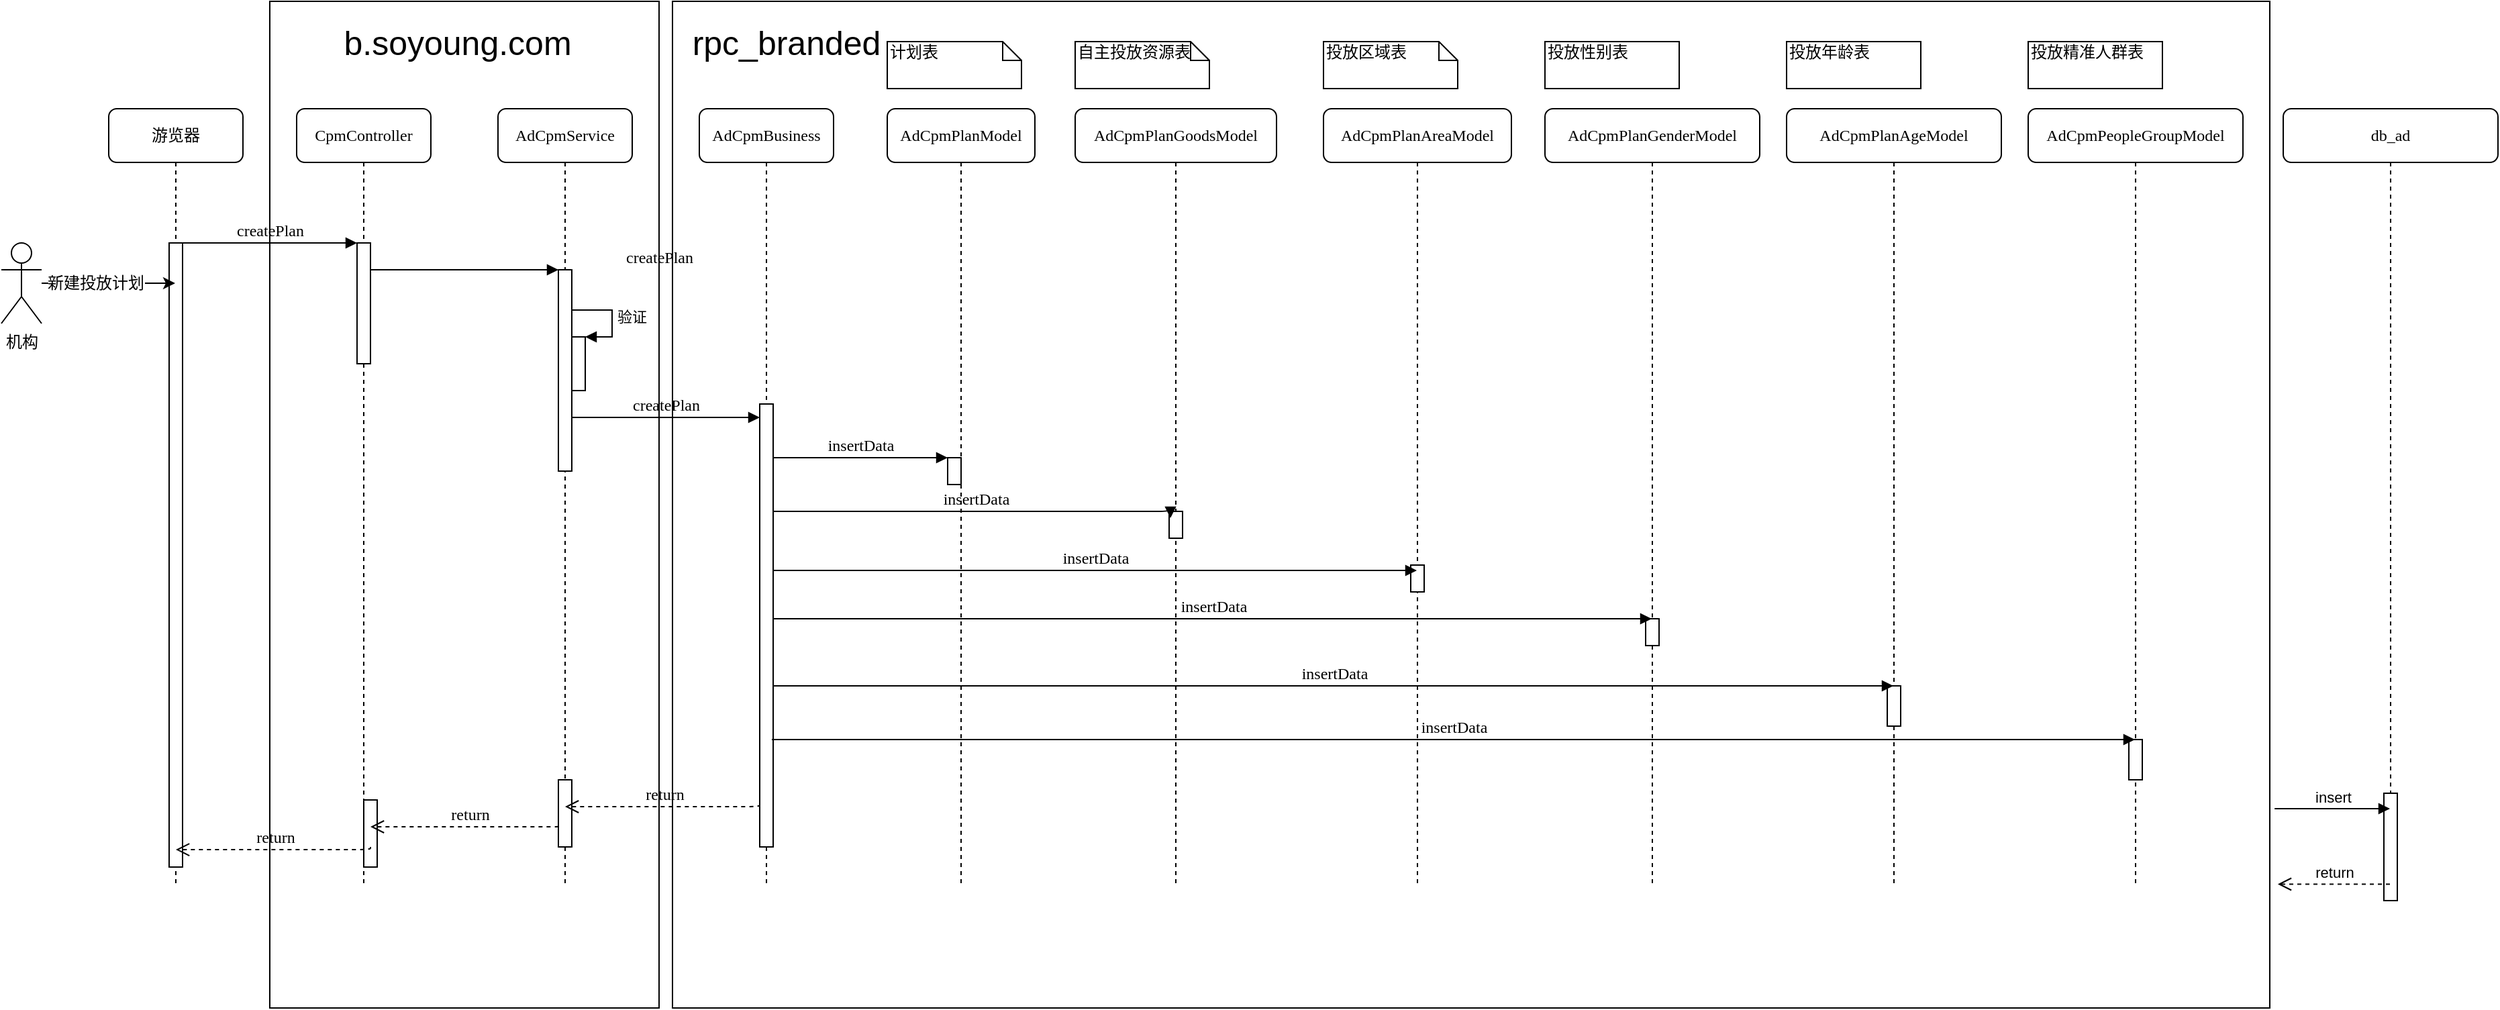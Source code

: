 <mxfile version="12.6.6" type="github" pages="2"><diagram name="Page-1" id="13e1069c-82ec-6db2-03f1-153e76fe0fe0"><mxGraphModel dx="1055" dy="675" grid="1" gridSize="10" guides="1" tooltips="1" connect="1" arrows="1" fold="1" page="1" pageScale="1" pageWidth="1100" pageHeight="850" background="#ffffff" math="0" shadow="0"><root><mxCell id="0"/><mxCell id="1" parent="0"/><mxCell id="TiNAen_RcFxAqlAkHnFC-35" value="" style="rounded=0;whiteSpace=wrap;html=1;strokeWidth=1;fontSize=1;" vertex="1" parent="1"><mxGeometry x="220" width="290" height="750" as="geometry"/></mxCell><mxCell id="TiNAen_RcFxAqlAkHnFC-3" value="" style="rounded=0;whiteSpace=wrap;html=1;" vertex="1" parent="1"><mxGeometry x="520" width="1190" height="750" as="geometry"/></mxCell><mxCell id="7baba1c4bc27f4b0-2" value="CpmController" style="shape=umlLifeline;perimeter=lifelinePerimeter;whiteSpace=wrap;html=1;container=1;collapsible=0;recursiveResize=0;outlineConnect=0;rounded=1;shadow=0;comic=0;labelBackgroundColor=none;strokeWidth=1;fontFamily=Verdana;fontSize=12;align=center;" parent="1" vertex="1"><mxGeometry x="240" y="80" width="100" height="580" as="geometry"/></mxCell><mxCell id="7baba1c4bc27f4b0-10" value="" style="html=1;points=[];perimeter=orthogonalPerimeter;rounded=0;shadow=0;comic=0;labelBackgroundColor=none;strokeWidth=1;fontFamily=Verdana;fontSize=12;align=center;" parent="7baba1c4bc27f4b0-2" vertex="1"><mxGeometry x="45" y="100" width="10" height="90" as="geometry"/></mxCell><mxCell id="TiNAen_RcFxAqlAkHnFC-40" value="" style="html=1;points=[];perimeter=orthogonalPerimeter;strokeWidth=1;fontSize=1;" vertex="1" parent="7baba1c4bc27f4b0-2"><mxGeometry x="50" y="515" width="10" height="50" as="geometry"/></mxCell><mxCell id="TiNAen_RcFxAqlAkHnFC-41" value="return" style="html=1;verticalAlign=bottom;endArrow=open;dashed=1;endSize=8;labelBackgroundColor=none;fontFamily=Verdana;fontSize=12;edgeStyle=elbowEdgeStyle;elbow=vertical;exitX=0;exitY=0.903;exitDx=0;exitDy=0;exitPerimeter=0;" edge="1" parent="7baba1c4bc27f4b0-2"><mxGeometry relative="1" as="geometry"><mxPoint x="55" y="535" as="targetPoint"/><Array as="points"><mxPoint x="185" y="535"/></Array><mxPoint x="200" y="532.99" as="sourcePoint"/></mxGeometry></mxCell><mxCell id="7baba1c4bc27f4b0-3" value="AdCpmService" style="shape=umlLifeline;perimeter=lifelinePerimeter;whiteSpace=wrap;html=1;container=1;collapsible=0;recursiveResize=0;outlineConnect=0;rounded=1;shadow=0;comic=0;labelBackgroundColor=none;strokeWidth=1;fontFamily=Verdana;fontSize=12;align=center;" parent="1" vertex="1"><mxGeometry x="390" y="80" width="100" height="580" as="geometry"/></mxCell><mxCell id="7baba1c4bc27f4b0-13" value="" style="html=1;points=[];perimeter=orthogonalPerimeter;rounded=0;shadow=0;comic=0;labelBackgroundColor=none;strokeWidth=1;fontFamily=Verdana;fontSize=12;align=center;" parent="7baba1c4bc27f4b0-3" vertex="1"><mxGeometry x="45" y="120" width="10" height="150" as="geometry"/></mxCell><mxCell id="TiNAen_RcFxAqlAkHnFC-16" value="" style="html=1;points=[];perimeter=orthogonalPerimeter;" vertex="1" parent="7baba1c4bc27f4b0-3"><mxGeometry x="55" y="170" width="10" height="40" as="geometry"/></mxCell><mxCell id="TiNAen_RcFxAqlAkHnFC-17" value="验证" style="edgeStyle=orthogonalEdgeStyle;html=1;align=left;spacingLeft=2;endArrow=block;rounded=0;entryX=1;entryY=0;" edge="1" target="TiNAen_RcFxAqlAkHnFC-16" parent="7baba1c4bc27f4b0-3" source="7baba1c4bc27f4b0-13"><mxGeometry relative="1" as="geometry"><mxPoint x="60" y="150" as="sourcePoint"/><Array as="points"><mxPoint x="85" y="150"/><mxPoint x="85" y="170"/></Array></mxGeometry></mxCell><mxCell id="TiNAen_RcFxAqlAkHnFC-39" value="" style="html=1;points=[];perimeter=orthogonalPerimeter;strokeWidth=1;fontSize=1;" vertex="1" parent="7baba1c4bc27f4b0-3"><mxGeometry x="45" y="500" width="10" height="50" as="geometry"/></mxCell><mxCell id="7baba1c4bc27f4b0-4" value="AdCpmBusiness" style="shape=umlLifeline;perimeter=lifelinePerimeter;whiteSpace=wrap;html=1;container=1;collapsible=0;recursiveResize=0;outlineConnect=0;rounded=1;shadow=0;comic=0;labelBackgroundColor=none;strokeWidth=1;fontFamily=Verdana;fontSize=12;align=center;" parent="1" vertex="1"><mxGeometry x="540" y="80" width="100" height="580" as="geometry"/></mxCell><mxCell id="7baba1c4bc27f4b0-5" value="AdCpmPlanModel" style="shape=umlLifeline;perimeter=lifelinePerimeter;whiteSpace=wrap;html=1;container=1;collapsible=0;recursiveResize=0;outlineConnect=0;rounded=1;shadow=0;comic=0;labelBackgroundColor=none;strokeWidth=1;fontFamily=Verdana;fontSize=12;align=center;" parent="1" vertex="1"><mxGeometry x="680" y="80" width="110" height="580" as="geometry"/></mxCell><mxCell id="7baba1c4bc27f4b0-19" value="" style="html=1;points=[];perimeter=orthogonalPerimeter;rounded=0;shadow=0;comic=0;labelBackgroundColor=none;strokeWidth=1;fontFamily=Verdana;fontSize=12;align=center;" parent="7baba1c4bc27f4b0-5" vertex="1"><mxGeometry x="45" y="260" width="10" height="20" as="geometry"/></mxCell><mxCell id="7baba1c4bc27f4b0-6" value="AdCpmPlanGoodsModel" style="shape=umlLifeline;perimeter=lifelinePerimeter;whiteSpace=wrap;html=1;container=1;collapsible=0;recursiveResize=0;outlineConnect=0;rounded=1;shadow=0;comic=0;labelBackgroundColor=none;strokeWidth=1;fontFamily=Verdana;fontSize=12;align=center;" parent="1" vertex="1"><mxGeometry x="820" y="80" width="150" height="580" as="geometry"/></mxCell><mxCell id="TiNAen_RcFxAqlAkHnFC-19" value="" style="html=1;points=[];perimeter=orthogonalPerimeter;rounded=0;shadow=0;comic=0;labelBackgroundColor=none;strokeWidth=1;fontFamily=Verdana;fontSize=12;align=center;" vertex="1" parent="7baba1c4bc27f4b0-6"><mxGeometry x="70" y="300" width="10" height="20" as="geometry"/></mxCell><mxCell id="7baba1c4bc27f4b0-7" value="AdCpmPlanAreaModel" style="shape=umlLifeline;perimeter=lifelinePerimeter;whiteSpace=wrap;html=1;container=1;collapsible=0;recursiveResize=0;outlineConnect=0;rounded=1;shadow=0;comic=0;labelBackgroundColor=none;strokeWidth=1;fontFamily=Verdana;fontSize=12;align=center;" parent="1" vertex="1"><mxGeometry x="1005" y="80" width="140" height="580" as="geometry"/></mxCell><mxCell id="TiNAen_RcFxAqlAkHnFC-21" value="" style="html=1;points=[];perimeter=orthogonalPerimeter;rounded=0;shadow=0;comic=0;labelBackgroundColor=none;strokeWidth=1;fontFamily=Verdana;fontSize=12;align=center;" vertex="1" parent="7baba1c4bc27f4b0-7"><mxGeometry x="65" y="340" width="10" height="20" as="geometry"/></mxCell><mxCell id="7baba1c4bc27f4b0-8" value="游览器" style="shape=umlLifeline;perimeter=lifelinePerimeter;whiteSpace=wrap;html=1;container=1;collapsible=0;recursiveResize=0;outlineConnect=0;rounded=1;shadow=0;comic=0;labelBackgroundColor=none;strokeWidth=1;fontFamily=Verdana;fontSize=12;align=center;" parent="1" vertex="1"><mxGeometry x="100" y="80" width="100" height="580" as="geometry"/></mxCell><mxCell id="7baba1c4bc27f4b0-9" value="" style="html=1;points=[];perimeter=orthogonalPerimeter;rounded=0;shadow=0;comic=0;labelBackgroundColor=none;strokeWidth=1;fontFamily=Verdana;fontSize=12;align=center;" parent="7baba1c4bc27f4b0-8" vertex="1"><mxGeometry x="45" y="100" width="10" height="465" as="geometry"/></mxCell><mxCell id="7baba1c4bc27f4b0-16" value="" style="html=1;points=[];perimeter=orthogonalPerimeter;rounded=0;shadow=0;comic=0;labelBackgroundColor=none;strokeWidth=1;fontFamily=Verdana;fontSize=12;align=center;" parent="1" vertex="1"><mxGeometry x="585" y="300" width="10" height="330" as="geometry"/></mxCell><mxCell id="7baba1c4bc27f4b0-17" value="createPlan" style="html=1;verticalAlign=bottom;endArrow=block;labelBackgroundColor=none;fontFamily=Verdana;fontSize=12;edgeStyle=elbowEdgeStyle;elbow=vertical;" parent="1" source="7baba1c4bc27f4b0-13" target="7baba1c4bc27f4b0-16" edge="1"><mxGeometry relative="1" as="geometry"><mxPoint x="510" y="220" as="sourcePoint"/><Array as="points"><mxPoint x="510" y="310"/><mxPoint x="460" y="220"/></Array></mxGeometry></mxCell><mxCell id="7baba1c4bc27f4b0-20" value="insertData" style="html=1;verticalAlign=bottom;endArrow=block;entryX=0;entryY=0;labelBackgroundColor=none;fontFamily=Verdana;fontSize=12;edgeStyle=elbowEdgeStyle;elbow=vertical;" parent="1" target="7baba1c4bc27f4b0-19" edge="1"><mxGeometry relative="1" as="geometry"><mxPoint x="595" y="340" as="sourcePoint"/></mxGeometry></mxCell><mxCell id="7baba1c4bc27f4b0-11" value="createPlan" style="html=1;verticalAlign=bottom;endArrow=block;entryX=0;entryY=0;labelBackgroundColor=none;fontFamily=Verdana;fontSize=12;edgeStyle=elbowEdgeStyle;elbow=vertical;" parent="1" source="7baba1c4bc27f4b0-9" target="7baba1c4bc27f4b0-10" edge="1"><mxGeometry relative="1" as="geometry"><mxPoint x="220" y="190" as="sourcePoint"/></mxGeometry></mxCell><mxCell id="7baba1c4bc27f4b0-14" value="createPlan" style="html=1;verticalAlign=bottom;endArrow=block;entryX=0;entryY=0;labelBackgroundColor=none;fontFamily=Verdana;fontSize=12;edgeStyle=elbowEdgeStyle;elbow=vertical;" parent="1" source="7baba1c4bc27f4b0-10" target="7baba1c4bc27f4b0-13" edge="1"><mxGeometry x="1" y="75" relative="1" as="geometry"><mxPoint x="370" y="200" as="sourcePoint"/><mxPoint as="offset"/></mxGeometry></mxCell><mxCell id="7baba1c4bc27f4b0-44" value="计划表" style="shape=note;whiteSpace=wrap;html=1;size=14;verticalAlign=top;align=left;spacingTop=-6;rounded=0;shadow=0;comic=0;labelBackgroundColor=none;strokeWidth=1;fontFamily=Verdana;fontSize=12" parent="1" vertex="1"><mxGeometry x="680" y="30" width="100" height="35" as="geometry"/></mxCell><mxCell id="7baba1c4bc27f4b0-45" value="自主投放资源表" style="shape=note;whiteSpace=wrap;html=1;size=14;verticalAlign=top;align=left;spacingTop=-6;rounded=0;shadow=0;comic=0;labelBackgroundColor=none;strokeWidth=1;fontFamily=Verdana;fontSize=12" parent="1" vertex="1"><mxGeometry x="820" y="30" width="100" height="35" as="geometry"/></mxCell><mxCell id="7baba1c4bc27f4b0-46" value="投放区域表" style="shape=note;whiteSpace=wrap;html=1;size=14;verticalAlign=top;align=left;spacingTop=-6;rounded=0;shadow=0;comic=0;labelBackgroundColor=none;strokeWidth=1;fontFamily=Verdana;fontSize=12" parent="1" vertex="1"><mxGeometry x="1005" y="30" width="100" height="35" as="geometry"/></mxCell><mxCell id="TiNAen_RcFxAqlAkHnFC-2" value="" style="edgeStyle=orthogonalEdgeStyle;rounded=0;orthogonalLoop=1;jettySize=auto;html=1;" edge="1" parent="1" source="TiNAen_RcFxAqlAkHnFC-1" target="7baba1c4bc27f4b0-8"><mxGeometry relative="1" as="geometry"><Array as="points"><mxPoint x="100" y="210"/><mxPoint x="100" y="210"/></Array></mxGeometry></mxCell><mxCell id="TiNAen_RcFxAqlAkHnFC-13" value="新建投放计划" style="text;html=1;align=center;verticalAlign=middle;resizable=0;points=[];labelBackgroundColor=#ffffff;" vertex="1" connectable="0" parent="TiNAen_RcFxAqlAkHnFC-2"><mxGeometry x="-0.317" relative="1" as="geometry"><mxPoint x="6" as="offset"/></mxGeometry></mxCell><mxCell id="TiNAen_RcFxAqlAkHnFC-1" value="机构" style="shape=umlActor;verticalLabelPosition=bottom;labelBackgroundColor=#ffffff;verticalAlign=top;html=1;" vertex="1" parent="1"><mxGeometry x="20" y="180" width="30" height="60" as="geometry"/></mxCell><mxCell id="TiNAen_RcFxAqlAkHnFC-4" value="return" style="html=1;verticalAlign=bottom;endArrow=open;dashed=1;endSize=8;labelBackgroundColor=none;fontFamily=Verdana;fontSize=12;edgeStyle=elbowEdgeStyle;elbow=vertical;exitX=0;exitY=0.903;exitDx=0;exitDy=0;exitPerimeter=0;" edge="1" parent="1" source="7baba1c4bc27f4b0-16"><mxGeometry relative="1" as="geometry"><mxPoint x="440" y="600" as="targetPoint"/><Array as="points"><mxPoint x="570" y="600"/></Array><mxPoint x="870" y="600" as="sourcePoint"/></mxGeometry></mxCell><mxCell id="TiNAen_RcFxAqlAkHnFC-5" value="AdCpmPlanGenderModel" style="shape=umlLifeline;perimeter=lifelinePerimeter;whiteSpace=wrap;html=1;container=1;collapsible=0;recursiveResize=0;outlineConnect=0;rounded=1;shadow=0;comic=0;labelBackgroundColor=none;strokeWidth=1;fontFamily=Verdana;fontSize=12;align=center;" vertex="1" parent="1"><mxGeometry x="1170" y="80" width="160" height="580" as="geometry"/></mxCell><mxCell id="TiNAen_RcFxAqlAkHnFC-23" value="" style="html=1;points=[];perimeter=orthogonalPerimeter;rounded=0;shadow=0;comic=0;labelBackgroundColor=none;strokeWidth=1;fontFamily=Verdana;fontSize=12;align=center;" vertex="1" parent="TiNAen_RcFxAqlAkHnFC-5"><mxGeometry x="75" y="380" width="10" height="20" as="geometry"/></mxCell><mxCell id="TiNAen_RcFxAqlAkHnFC-6" value="投放性别表" style="shape=note;whiteSpace=wrap;html=1;size=0;verticalAlign=top;align=left;spacingTop=-6;rounded=0;shadow=0;comic=0;labelBackgroundColor=none;strokeWidth=1;fontFamily=Verdana;fontSize=12" vertex="1" parent="1"><mxGeometry x="1170" y="30" width="100" height="35" as="geometry"/></mxCell><mxCell id="TiNAen_RcFxAqlAkHnFC-7" value="AdCpmPlanAgeModel" style="shape=umlLifeline;perimeter=lifelinePerimeter;whiteSpace=wrap;html=1;container=1;collapsible=0;recursiveResize=0;outlineConnect=0;rounded=1;shadow=0;comic=0;labelBackgroundColor=none;strokeWidth=1;fontFamily=Verdana;fontSize=12;align=center;" vertex="1" parent="1"><mxGeometry x="1350" y="80" width="160" height="580" as="geometry"/></mxCell><mxCell id="TiNAen_RcFxAqlAkHnFC-25" value="" style="html=1;points=[];perimeter=orthogonalPerimeter;rounded=0;shadow=0;comic=0;labelBackgroundColor=none;strokeWidth=1;fontFamily=Verdana;fontSize=12;align=center;" vertex="1" parent="TiNAen_RcFxAqlAkHnFC-7"><mxGeometry x="75" y="430" width="10" height="30" as="geometry"/></mxCell><mxCell id="TiNAen_RcFxAqlAkHnFC-8" value="投放年龄表" style="shape=note;whiteSpace=wrap;html=1;size=0;verticalAlign=top;align=left;spacingTop=-6;rounded=0;shadow=0;comic=0;labelBackgroundColor=none;strokeWidth=1;fontFamily=Verdana;fontSize=12" vertex="1" parent="1"><mxGeometry x="1350" y="30" width="100" height="35" as="geometry"/></mxCell><mxCell id="TiNAen_RcFxAqlAkHnFC-9" value="AdCpmPeopleGroupModel" style="shape=umlLifeline;perimeter=lifelinePerimeter;whiteSpace=wrap;html=1;container=1;collapsible=0;recursiveResize=0;outlineConnect=0;rounded=1;shadow=0;comic=0;labelBackgroundColor=none;strokeWidth=1;fontFamily=Verdana;fontSize=12;align=center;" vertex="1" parent="1"><mxGeometry x="1530" y="80" width="160" height="580" as="geometry"/></mxCell><mxCell id="TiNAen_RcFxAqlAkHnFC-28" value="" style="html=1;points=[];perimeter=orthogonalPerimeter;rounded=0;shadow=0;comic=0;labelBackgroundColor=none;strokeWidth=1;fontFamily=Verdana;fontSize=12;align=center;" vertex="1" parent="TiNAen_RcFxAqlAkHnFC-9"><mxGeometry x="75" y="470" width="10" height="30" as="geometry"/></mxCell><mxCell id="TiNAen_RcFxAqlAkHnFC-10" value="投放精准人群表" style="shape=note;whiteSpace=wrap;html=1;size=0;verticalAlign=top;align=left;spacingTop=-6;rounded=0;shadow=0;comic=0;labelBackgroundColor=none;strokeWidth=1;fontFamily=Verdana;fontSize=12" vertex="1" parent="1"><mxGeometry x="1530" y="30" width="100" height="35" as="geometry"/></mxCell><mxCell id="TiNAen_RcFxAqlAkHnFC-11" value="db_ad" style="shape=umlLifeline;perimeter=lifelinePerimeter;whiteSpace=wrap;html=1;container=1;collapsible=0;recursiveResize=0;outlineConnect=0;rounded=1;shadow=0;comic=0;labelBackgroundColor=none;strokeWidth=1;fontFamily=Verdana;fontSize=12;align=center;" vertex="1" parent="1"><mxGeometry x="1720" y="80" width="160" height="590" as="geometry"/></mxCell><mxCell id="TiNAen_RcFxAqlAkHnFC-32" value="" style="html=1;points=[];perimeter=orthogonalPerimeter;" vertex="1" parent="TiNAen_RcFxAqlAkHnFC-11"><mxGeometry x="75" y="510" width="10" height="80" as="geometry"/></mxCell><mxCell id="TiNAen_RcFxAqlAkHnFC-20" value="insertData" style="html=1;verticalAlign=bottom;endArrow=block;entryX=0.1;entryY=0.25;labelBackgroundColor=none;fontFamily=Verdana;fontSize=12;edgeStyle=elbowEdgeStyle;elbow=vertical;entryDx=0;entryDy=0;entryPerimeter=0;" edge="1" parent="1" source="7baba1c4bc27f4b0-16" target="TiNAen_RcFxAqlAkHnFC-19"><mxGeometry relative="1" as="geometry"><mxPoint x="600" y="388" as="sourcePoint"/><mxPoint x="735" y="340" as="targetPoint"/><Array as="points"><mxPoint x="850" y="380"/><mxPoint x="850" y="395"/></Array></mxGeometry></mxCell><mxCell id="TiNAen_RcFxAqlAkHnFC-22" value="insertData" style="html=1;verticalAlign=bottom;endArrow=block;labelBackgroundColor=none;fontFamily=Verdana;fontSize=12;edgeStyle=elbowEdgeStyle;elbow=vertical;" edge="1" parent="1" target="7baba1c4bc27f4b0-7"><mxGeometry relative="1" as="geometry"><mxPoint x="595" y="424" as="sourcePoint"/><mxPoint x="885" y="424" as="targetPoint"/><Array as="points"><mxPoint x="740" y="424"/></Array></mxGeometry></mxCell><mxCell id="TiNAen_RcFxAqlAkHnFC-24" value="insertData" style="html=1;verticalAlign=bottom;endArrow=block;labelBackgroundColor=none;fontFamily=Verdana;fontSize=12;edgeStyle=elbowEdgeStyle;elbow=vertical;" edge="1" parent="1" target="TiNAen_RcFxAqlAkHnFC-5"><mxGeometry relative="1" as="geometry"><mxPoint x="595" y="460" as="sourcePoint"/><mxPoint x="1074.5" y="480" as="targetPoint"/><Array as="points"><mxPoint x="1150" y="460"/><mxPoint x="740" y="480"/></Array></mxGeometry></mxCell><mxCell id="TiNAen_RcFxAqlAkHnFC-26" value="insertData" style="html=1;verticalAlign=bottom;endArrow=block;labelBackgroundColor=none;fontFamily=Verdana;fontSize=12;edgeStyle=elbowEdgeStyle;elbow=vertical;" edge="1" parent="1" target="TiNAen_RcFxAqlAkHnFC-7"><mxGeometry relative="1" as="geometry"><mxPoint x="595" y="510" as="sourcePoint"/><mxPoint x="1249.5" y="510" as="targetPoint"/><Array as="points"><mxPoint x="1150" y="510"/><mxPoint x="740" y="530"/></Array></mxGeometry></mxCell><mxCell id="TiNAen_RcFxAqlAkHnFC-27" value="insertData" style="html=1;verticalAlign=bottom;endArrow=block;labelBackgroundColor=none;fontFamily=Verdana;fontSize=12;edgeStyle=elbowEdgeStyle;elbow=vertical;" edge="1" parent="1" target="TiNAen_RcFxAqlAkHnFC-9"><mxGeometry relative="1" as="geometry"><mxPoint x="594" y="550" as="sourcePoint"/><mxPoint x="1439.5" y="520" as="targetPoint"/><Array as="points"><mxPoint x="980" y="550"/><mxPoint x="1160" y="520"/><mxPoint x="750" y="540"/></Array></mxGeometry></mxCell><mxCell id="TiNAen_RcFxAqlAkHnFC-30" value="insert" style="html=1;verticalAlign=bottom;endArrow=block;exitX=1.003;exitY=0.802;exitDx=0;exitDy=0;exitPerimeter=0;" edge="1" parent="1" source="TiNAen_RcFxAqlAkHnFC-3" target="TiNAen_RcFxAqlAkHnFC-11"><mxGeometry width="80" relative="1" as="geometry"><mxPoint x="1130" y="770" as="sourcePoint"/><mxPoint x="1210" y="770" as="targetPoint"/></mxGeometry></mxCell><mxCell id="TiNAen_RcFxAqlAkHnFC-31" value="return" style="html=1;verticalAlign=bottom;endArrow=open;dashed=1;endSize=8;entryX=1.005;entryY=0.877;entryDx=0;entryDy=0;entryPerimeter=0;" edge="1" parent="1" source="TiNAen_RcFxAqlAkHnFC-11" target="TiNAen_RcFxAqlAkHnFC-3"><mxGeometry relative="1" as="geometry"><mxPoint x="1600" y="770" as="sourcePoint"/><mxPoint x="1520" y="770" as="targetPoint"/></mxGeometry></mxCell><mxCell id="TiNAen_RcFxAqlAkHnFC-33" value="rpc_branded" style="text;html=1;strokeColor=none;fillColor=none;align=center;verticalAlign=middle;whiteSpace=wrap;rounded=0;strokeWidth=11;fontSize=25;" vertex="1" parent="1"><mxGeometry x="585" y="20" width="40" height="20" as="geometry"/></mxCell><mxCell id="TiNAen_RcFxAqlAkHnFC-38" value="b.soyoung.com" style="text;html=1;strokeColor=none;fillColor=none;align=center;verticalAlign=middle;whiteSpace=wrap;rounded=0;strokeWidth=11;fontSize=25;" vertex="1" parent="1"><mxGeometry x="340" y="20" width="40" height="20" as="geometry"/></mxCell><mxCell id="TiNAen_RcFxAqlAkHnFC-42" value="return" style="html=1;verticalAlign=bottom;endArrow=open;dashed=1;endSize=8;labelBackgroundColor=none;fontFamily=Verdana;fontSize=12;edgeStyle=elbowEdgeStyle;elbow=vertical;exitX=0;exitY=0.903;exitDx=0;exitDy=0;exitPerimeter=0;" edge="1" parent="1"><mxGeometry relative="1" as="geometry"><mxPoint x="150" y="632.01" as="targetPoint"/><Array as="points"><mxPoint x="280" y="632.01"/></Array><mxPoint x="295" y="630" as="sourcePoint"/></mxGeometry></mxCell></root></mxGraphModel></diagram><diagram id="suLE8oXQvRhE-QdqABy0" name="第 2 页"><mxGraphModel dx="897" dy="574" grid="1" gridSize="10" guides="1" tooltips="1" connect="1" arrows="1" fold="1" page="1" pageScale="1" pageWidth="827" pageHeight="1169" math="0" shadow="0"><root><mxCell id="5mTt53GTJY7RWLx6QT0t-0"/><mxCell id="5mTt53GTJY7RWLx6QT0t-1" parent="5mTt53GTJY7RWLx6QT0t-0"/></root></mxGraphModel></diagram></mxfile>
